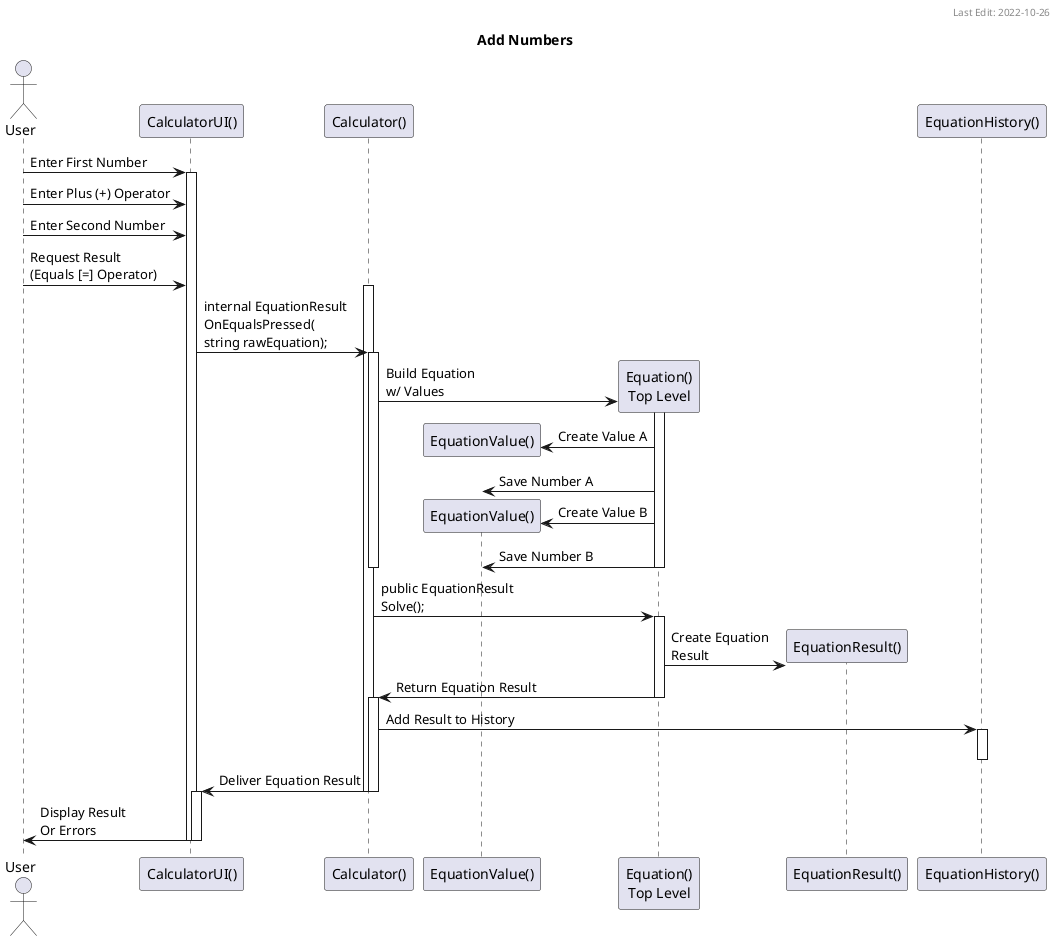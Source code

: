 'Author: Andrew Bounds
'Last Edit: 2022-10-26
@startuml Add Numbers
title Add Numbers
header Last Edit: 2022-10-26

Actor       User                as user
participant "CalculatorUI()"    as ui
participant "Calculator()"      as calc
participant "EquationValue()"   as eqval
participant "Equation()\nTop Level"         as eq
participant "EquationResult()"  as eqres
participant "EquationHistory()" as eqhst

'Inital User Input
user -> ui ++ : Enter First Number
user -> ui : Enter Plus (+) Operator
user -> ui : Enter Second Number
user -> ui : Request Result\n(Equals [=] Operator)

'Equation Handling
calc ++
ui -> calc : internal EquationResult\nOnEqualsPressed(\nstring rawEquation);

calc ++
calc -> eq ** : Build Equation\nw/ Values

eq ++

eq -> eqval ** : Create Value A
eq -> eqval : Save Number A
eq -> eqval ** : Create Value B
eq -> eqval : Save Number B

eq --
calc --

calc -> eq ++ : public EquationResult\nSolve();

eq -> eqres ** : Create Equation\nResult

eq -> calc --++ : Return Equation Result
eq --

calc -> eqhst ++ : Add Result to History
eqhst--

calc -> ui --++ : Deliver Equation Result
calc --
calc --

ui -> user -- : Display Result\nOr Errors
ui --

@enduml